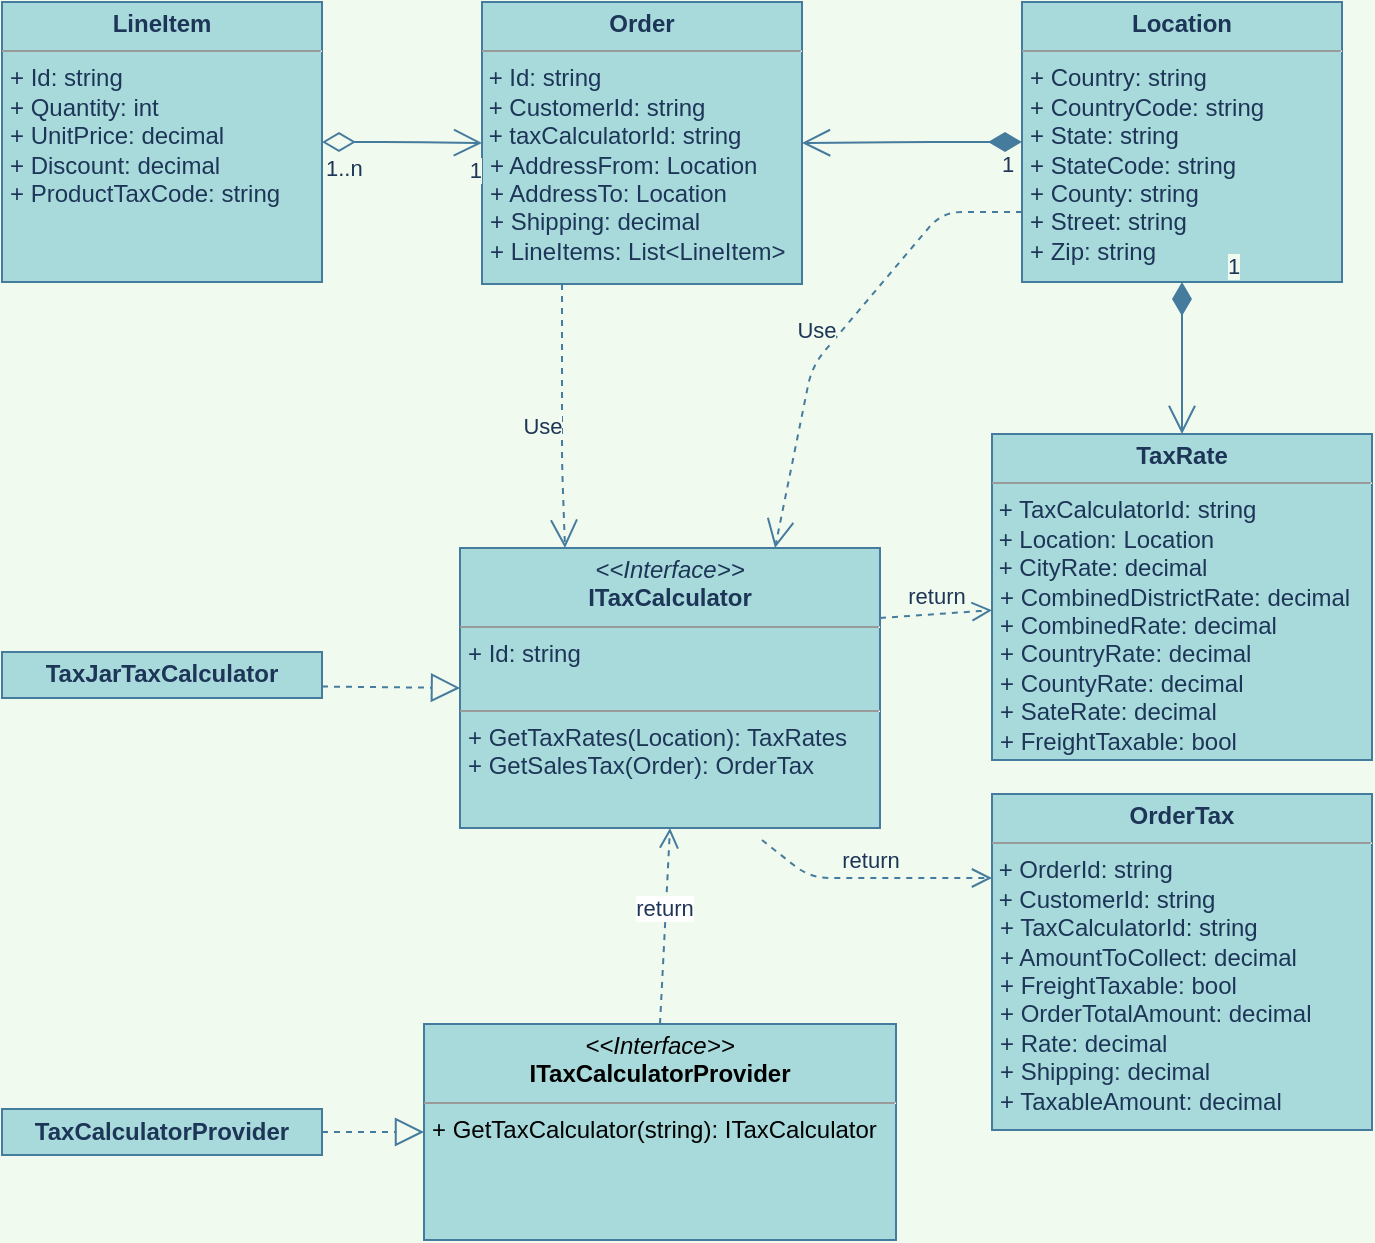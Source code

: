 <mxfile version="14.5.1" type="device"><diagram id="WDLRr81teSS093fT3xAi" name="Class Diagram"><mxGraphModel dx="1012" dy="626" grid="0" gridSize="10" guides="1" tooltips="1" connect="1" arrows="1" fold="1" page="1" pageScale="1" pageWidth="850" pageHeight="1100" background="#F1FAEE" math="0" shadow="0"><root><mxCell id="ZjamzzNxD5fD-peCeTGZ-0"/><mxCell id="ZjamzzNxD5fD-peCeTGZ-1" parent="ZjamzzNxD5fD-peCeTGZ-0"/><mxCell id="ZjamzzNxD5fD-peCeTGZ-3" value="&lt;p style=&quot;margin: 0px ; margin-top: 4px ; text-align: center&quot;&gt;&lt;b&gt;Order&lt;/b&gt;&lt;/p&gt;&lt;hr size=&quot;1&quot;&gt;&amp;nbsp;+ Id: string&lt;br&gt;&amp;nbsp;+ CustomerId: string&lt;br&gt;&amp;nbsp;+ taxCalculatorId: string&lt;br&gt;&lt;p style=&quot;margin: 0px ; margin-left: 4px&quot;&gt;+ AddressFrom: Location&lt;/p&gt;&lt;p style=&quot;margin: 0px ; margin-left: 4px&quot;&gt;+ AddressTo: Location&lt;/p&gt;&lt;p style=&quot;margin: 0px ; margin-left: 4px&quot;&gt;+ Shipping: decimal&lt;/p&gt;&lt;p style=&quot;margin: 0px ; margin-left: 4px&quot;&gt;+ LineItems: List&amp;lt;LineItem&amp;gt;&lt;/p&gt;&lt;p style=&quot;margin: 0px ; margin-left: 4px&quot;&gt;&lt;br&gt;&lt;/p&gt;&lt;p style=&quot;margin: 0px ; margin-left: 4px&quot;&gt;&lt;br&gt;&lt;/p&gt;" style="verticalAlign=top;align=left;overflow=fill;fontSize=12;fontFamily=Helvetica;html=1;fillColor=#A8DADC;strokeColor=#457B9D;fontColor=#1D3557;" parent="ZjamzzNxD5fD-peCeTGZ-1" vertex="1"><mxGeometry x="300" y="120" width="160" height="141" as="geometry"/></mxCell><mxCell id="ZjamzzNxD5fD-peCeTGZ-4" value="&lt;p style=&quot;margin: 0px ; margin-top: 4px ; text-align: center&quot;&gt;&lt;b&gt;Location&lt;/b&gt;&lt;/p&gt;&lt;hr size=&quot;1&quot;&gt;&lt;p style=&quot;margin: 0px ; margin-left: 4px&quot;&gt;+ Country: string&lt;/p&gt;&lt;p style=&quot;margin: 0px ; margin-left: 4px&quot;&gt;+ CountryCode: string&lt;/p&gt;&lt;p style=&quot;margin: 0px ; margin-left: 4px&quot;&gt;+ State: string&lt;/p&gt;&lt;p style=&quot;margin: 0px ; margin-left: 4px&quot;&gt;+ StateCode: string&lt;/p&gt;&lt;p style=&quot;margin: 0px ; margin-left: 4px&quot;&gt;+ County: string&lt;/p&gt;&lt;p style=&quot;margin: 0px ; margin-left: 4px&quot;&gt;+ Street: string&lt;/p&gt;&lt;p style=&quot;margin: 0px ; margin-left: 4px&quot;&gt;+ Zip: string&lt;/p&gt;&lt;p style=&quot;margin: 0px ; margin-left: 4px&quot;&gt;&lt;br&gt;&lt;/p&gt;&lt;p style=&quot;margin: 0px ; margin-left: 4px&quot;&gt;&lt;br&gt;&lt;/p&gt;" style="verticalAlign=top;align=left;overflow=fill;fontSize=12;fontFamily=Helvetica;html=1;fillColor=#A8DADC;strokeColor=#457B9D;fontColor=#1D3557;" parent="ZjamzzNxD5fD-peCeTGZ-1" vertex="1"><mxGeometry x="570" y="120" width="160" height="140" as="geometry"/></mxCell><mxCell id="ZjamzzNxD5fD-peCeTGZ-5" value="&lt;p style=&quot;margin: 0px ; margin-top: 4px ; text-align: center&quot;&gt;&lt;b&gt;LineItem&lt;/b&gt;&lt;/p&gt;&lt;hr size=&quot;1&quot;&gt;&lt;p style=&quot;margin: 0px ; margin-left: 4px&quot;&gt;+ Id: string&lt;/p&gt;&lt;p style=&quot;margin: 0px ; margin-left: 4px&quot;&gt;+ Quantity: int&lt;/p&gt;&lt;p style=&quot;margin: 0px ; margin-left: 4px&quot;&gt;+ UnitPrice: decimal&lt;/p&gt;&lt;p style=&quot;margin: 0px ; margin-left: 4px&quot;&gt;+ Discount: decimal&lt;/p&gt;&lt;p style=&quot;margin: 0px ; margin-left: 4px&quot;&gt;+ ProductTaxCode: string&lt;/p&gt;&lt;p style=&quot;margin: 0px ; margin-left: 4px&quot;&gt;&lt;br&gt;&lt;/p&gt;" style="verticalAlign=top;align=left;overflow=fill;fontSize=12;fontFamily=Helvetica;html=1;fillColor=#A8DADC;strokeColor=#457B9D;fontColor=#1D3557;" parent="ZjamzzNxD5fD-peCeTGZ-1" vertex="1"><mxGeometry x="60" y="120" width="160" height="140" as="geometry"/></mxCell><mxCell id="m1YpzLq5evjeD0gtQBUj-5" value="1" style="endArrow=open;html=1;endSize=12;startArrow=diamondThin;startSize=14;startFill=1;edgeStyle=orthogonalEdgeStyle;align=left;verticalAlign=bottom;exitX=0;exitY=0.5;exitDx=0;exitDy=0;entryX=1;entryY=0.5;entryDx=0;entryDy=0;strokeColor=#457B9D;fontColor=#1D3557;labelBackgroundColor=#F1FAEE;" parent="ZjamzzNxD5fD-peCeTGZ-1" source="ZjamzzNxD5fD-peCeTGZ-4" target="ZjamzzNxD5fD-peCeTGZ-3" edge="1"><mxGeometry x="-0.778" y="20" relative="1" as="geometry"><mxPoint x="270" y="310" as="sourcePoint"/><mxPoint x="490" y="210" as="targetPoint"/><mxPoint as="offset"/></mxGeometry></mxCell><mxCell id="m1YpzLq5evjeD0gtQBUj-12" value="" style="endArrow=open;html=1;endSize=12;startArrow=diamondThin;startSize=14;startFill=0;edgeStyle=orthogonalEdgeStyle;strokeColor=#457B9D;fontColor=#1D3557;labelBackgroundColor=#F1FAEE;" parent="ZjamzzNxD5fD-peCeTGZ-1" source="ZjamzzNxD5fD-peCeTGZ-5" target="ZjamzzNxD5fD-peCeTGZ-3" edge="1"><mxGeometry relative="1" as="geometry"><mxPoint x="270" y="310" as="sourcePoint"/><mxPoint x="430" y="310" as="targetPoint"/></mxGeometry></mxCell><mxCell id="m1YpzLq5evjeD0gtQBUj-13" value="1..n" style="edgeLabel;resizable=0;html=1;align=left;verticalAlign=top;fontColor=#1D3557;labelBackgroundColor=#F1FAEE;" parent="m1YpzLq5evjeD0gtQBUj-12" connectable="0" vertex="1"><mxGeometry x="-1" relative="1" as="geometry"/></mxCell><mxCell id="m1YpzLq5evjeD0gtQBUj-14" value="1" style="edgeLabel;resizable=0;html=1;align=right;verticalAlign=top;fontColor=#1D3557;labelBackgroundColor=#F1FAEE;" parent="m1YpzLq5evjeD0gtQBUj-12" connectable="0" vertex="1"><mxGeometry x="1" relative="1" as="geometry"/></mxCell><mxCell id="m1YpzLq5evjeD0gtQBUj-16" value="&lt;p style=&quot;margin: 0px ; margin-top: 4px ; text-align: center&quot;&gt;&lt;b&gt;OrderTax&lt;/b&gt;&lt;/p&gt;&lt;hr size=&quot;1&quot;&gt;&amp;nbsp;+ OrderId: string&lt;br&gt;&amp;nbsp;+ CustomerId: string&lt;br&gt;&lt;p style=&quot;margin: 0px ; margin-left: 4px&quot;&gt;+ TaxCalculatorId: string&lt;/p&gt;&lt;p style=&quot;margin: 0px ; margin-left: 4px&quot;&gt;+ AmountToCollect: decimal&lt;/p&gt;&lt;p style=&quot;margin: 0px ; margin-left: 4px&quot;&gt;+ FreightTaxable: bool&lt;/p&gt;&lt;p style=&quot;margin: 0px ; margin-left: 4px&quot;&gt;+ OrderTotalAmount: decimal&lt;/p&gt;&lt;p style=&quot;margin: 0px ; margin-left: 4px&quot;&gt;+ Rate: decimal&lt;/p&gt;&lt;p style=&quot;margin: 0px ; margin-left: 4px&quot;&gt;+ Shipping: decimal&lt;/p&gt;&lt;p style=&quot;margin: 0px ; margin-left: 4px&quot;&gt;+ TaxableAmount: decimal&lt;/p&gt;&lt;p style=&quot;margin: 0px ; margin-left: 4px&quot;&gt;&lt;br&gt;&lt;/p&gt;" style="verticalAlign=top;align=left;overflow=fill;fontSize=12;fontFamily=Helvetica;html=1;fillColor=#A8DADC;strokeColor=#457B9D;fontColor=#1D3557;" parent="ZjamzzNxD5fD-peCeTGZ-1" vertex="1"><mxGeometry x="555" y="516" width="190" height="168" as="geometry"/></mxCell><mxCell id="m1YpzLq5evjeD0gtQBUj-17" value="&lt;p style=&quot;margin: 0px ; margin-top: 4px ; text-align: center&quot;&gt;&lt;b&gt;TaxRate&lt;/b&gt;&lt;/p&gt;&lt;hr size=&quot;1&quot;&gt;&amp;nbsp;+ TaxCalculatorId: string&lt;br&gt;&amp;nbsp;+ Location: Location&lt;br&gt;&amp;nbsp;+ CityRate: decimal&lt;br&gt;&lt;p style=&quot;margin: 0px ; margin-left: 4px&quot;&gt;+ CombinedDistrictRate: decimal&lt;/p&gt;&lt;p style=&quot;margin: 0px ; margin-left: 4px&quot;&gt;+ CombinedRate: decimal&lt;/p&gt;&lt;p style=&quot;margin: 0px ; margin-left: 4px&quot;&gt;+ CountryRate: decimal&lt;/p&gt;&lt;p style=&quot;margin: 0px ; margin-left: 4px&quot;&gt;+ CountyRate: decimal&lt;/p&gt;&lt;p style=&quot;margin: 0px ; margin-left: 4px&quot;&gt;+ SateRate: decimal&lt;/p&gt;&lt;p style=&quot;margin: 0px ; margin-left: 4px&quot;&gt;&lt;span&gt;+ FreightTaxable: bool&lt;/span&gt;&lt;br&gt;&lt;/p&gt;&lt;p style=&quot;margin: 0px ; margin-left: 4px&quot;&gt;&lt;br&gt;&lt;/p&gt;" style="verticalAlign=top;align=left;overflow=fill;fontSize=12;fontFamily=Helvetica;html=1;fillColor=#A8DADC;strokeColor=#457B9D;fontColor=#1D3557;" parent="ZjamzzNxD5fD-peCeTGZ-1" vertex="1"><mxGeometry x="555" y="336" width="190" height="163" as="geometry"/></mxCell><mxCell id="m1YpzLq5evjeD0gtQBUj-18" value="1" style="endArrow=open;html=1;endSize=12;startArrow=diamondThin;startSize=14;startFill=1;edgeStyle=orthogonalEdgeStyle;align=left;verticalAlign=bottom;exitX=0.5;exitY=1;exitDx=0;exitDy=0;strokeColor=#457B9D;fontColor=#1D3557;labelBackgroundColor=#F1FAEE;" parent="ZjamzzNxD5fD-peCeTGZ-1" source="ZjamzzNxD5fD-peCeTGZ-4" target="m1YpzLq5evjeD0gtQBUj-17" edge="1"><mxGeometry x="-0.825" y="11" relative="1" as="geometry"><mxPoint x="340" y="400" as="sourcePoint"/><mxPoint x="500" y="400" as="targetPoint"/><mxPoint x="10" y="-6" as="offset"/></mxGeometry></mxCell><mxCell id="m1YpzLq5evjeD0gtQBUj-19" value="return" style="html=1;verticalAlign=bottom;endArrow=open;dashed=1;endSize=8;exitX=1;exitY=0.25;exitDx=0;exitDy=0;strokeColor=#457B9D;fontColor=#1D3557;labelBackgroundColor=#F1FAEE;" parent="ZjamzzNxD5fD-peCeTGZ-1" source="TZqx3wwMjHGy-PinNNoS-1" target="m1YpzLq5evjeD0gtQBUj-17" edge="1"><mxGeometry relative="1" as="geometry"><mxPoint x="460" y="400" as="sourcePoint"/><mxPoint x="380" y="400" as="targetPoint"/></mxGeometry></mxCell><mxCell id="m1YpzLq5evjeD0gtQBUj-20" value="Use" style="endArrow=open;endSize=12;dashed=1;html=1;exitX=0.25;exitY=1;exitDx=0;exitDy=0;entryX=0.25;entryY=0;entryDx=0;entryDy=0;strokeColor=#457B9D;fontColor=#1D3557;labelBackgroundColor=#F1FAEE;" parent="ZjamzzNxD5fD-peCeTGZ-1" source="ZjamzzNxD5fD-peCeTGZ-3" target="TZqx3wwMjHGy-PinNNoS-1" edge="1"><mxGeometry x="0.073" y="-10" width="160" relative="1" as="geometry"><mxPoint x="340" y="400" as="sourcePoint"/><mxPoint x="500" y="400" as="targetPoint"/><Array as="points"><mxPoint x="340" y="310"/><mxPoint x="340" y="351"/></Array><mxPoint as="offset"/></mxGeometry></mxCell><mxCell id="m1YpzLq5evjeD0gtQBUj-21" value="return" style="html=1;verticalAlign=bottom;endArrow=open;dashed=1;endSize=8;entryX=0;entryY=0.25;entryDx=0;entryDy=0;strokeColor=#457B9D;fontColor=#1D3557;labelBackgroundColor=#F1FAEE;" parent="ZjamzzNxD5fD-peCeTGZ-1" target="m1YpzLq5evjeD0gtQBUj-16" edge="1"><mxGeometry relative="1" as="geometry"><mxPoint x="440" y="539" as="sourcePoint"/><mxPoint x="290" y="520" as="targetPoint"/><Array as="points"><mxPoint x="464" y="558"/></Array></mxGeometry></mxCell><mxCell id="buINpNcoM-F9CBIuNldj-1" value="Use" style="endArrow=open;endSize=12;dashed=1;html=1;exitX=0;exitY=0.75;exitDx=0;exitDy=0;strokeColor=#457B9D;fontColor=#1D3557;labelBackgroundColor=#F1FAEE;entryX=0.75;entryY=0;entryDx=0;entryDy=0;" parent="ZjamzzNxD5fD-peCeTGZ-1" source="ZjamzzNxD5fD-peCeTGZ-4" target="TZqx3wwMjHGy-PinNNoS-1" edge="1"><mxGeometry x="0.073" y="-10" width="160" relative="1" as="geometry"><mxPoint x="390" y="270" as="sourcePoint"/><mxPoint x="275" y="390" as="targetPoint"/><Array as="points"><mxPoint x="530" y="225"/><mxPoint x="465" y="302"/></Array><mxPoint as="offset"/></mxGeometry></mxCell><mxCell id="TZqx3wwMjHGy-PinNNoS-1" value="&lt;p style=&quot;margin: 0px ; margin-top: 4px ; text-align: center&quot;&gt;&lt;i&gt;&amp;lt;&amp;lt;Interface&amp;gt;&amp;gt;&lt;/i&gt;&lt;br&gt;&lt;b&gt;ITaxCalculator&lt;/b&gt;&lt;/p&gt;&lt;hr size=&quot;1&quot;&gt;&lt;p style=&quot;margin: 0px ; margin-left: 4px&quot;&gt;+ Id: string&lt;br&gt;&lt;br&gt;&lt;/p&gt;&lt;hr size=&quot;1&quot;&gt;&lt;p style=&quot;margin: 0px ; margin-left: 4px&quot;&gt;+ GetTaxRates(Location): TaxRates&lt;br&gt;+ GetSalesTax(Order): OrderTax&lt;/p&gt;" style="verticalAlign=top;align=left;overflow=fill;fontSize=12;fontFamily=Helvetica;html=1;fillColor=#A8DADC;strokeColor=#457B9D;fontColor=#1D3557;" vertex="1" parent="ZjamzzNxD5fD-peCeTGZ-1"><mxGeometry x="289" y="393" width="210" height="140" as="geometry"/></mxCell><mxCell id="TZqx3wwMjHGy-PinNNoS-2" value="&lt;p style=&quot;margin: 0px ; margin-top: 4px ; text-align: center&quot;&gt;&lt;i&gt;&amp;lt;&amp;lt;Interface&amp;gt;&amp;gt;&lt;/i&gt;&lt;br&gt;&lt;b&gt;ITaxCalculatorProvider&lt;/b&gt;&lt;/p&gt;&lt;hr size=&quot;1&quot;&gt;&lt;p style=&quot;margin: 0px ; margin-left: 4px&quot;&gt;&lt;span&gt;+ GetTaxCalculator(string): ITaxCalculator&lt;/span&gt;&lt;br&gt;&lt;/p&gt;&lt;p style=&quot;margin: 0px ; margin-left: 4px&quot;&gt;&lt;br&gt;&lt;/p&gt;" style="verticalAlign=top;align=left;overflow=fill;fontSize=12;fontFamily=Helvetica;html=1;rounded=0;sketch=0;strokeColor=#457B9D;fillColor=#A8DADC;" vertex="1" parent="ZjamzzNxD5fD-peCeTGZ-1"><mxGeometry x="271" y="631" width="236" height="108" as="geometry"/></mxCell><mxCell id="TZqx3wwMjHGy-PinNNoS-5" value="return" style="html=1;verticalAlign=bottom;endArrow=open;dashed=1;endSize=8;strokeColor=#457B9D;fillColor=#A8DADC;fontColor=#1D3557;exitX=0.5;exitY=0;exitDx=0;exitDy=0;entryX=0.5;entryY=1;entryDx=0;entryDy=0;" edge="1" parent="ZjamzzNxD5fD-peCeTGZ-1" source="TZqx3wwMjHGy-PinNNoS-2" target="TZqx3wwMjHGy-PinNNoS-1"><mxGeometry relative="1" as="geometry"><mxPoint x="426" y="444" as="sourcePoint"/><mxPoint x="346" y="444" as="targetPoint"/></mxGeometry></mxCell><mxCell id="TZqx3wwMjHGy-PinNNoS-10" value="&lt;p style=&quot;margin: 0px ; margin-top: 4px ; text-align: center&quot;&gt;&lt;b&gt;TaxJarTaxCalculator&lt;/b&gt;&lt;/p&gt;" style="verticalAlign=top;align=left;overflow=fill;fontSize=12;fontFamily=Helvetica;html=1;fillColor=#A8DADC;strokeColor=#457B9D;fontColor=#1D3557;" vertex="1" parent="ZjamzzNxD5fD-peCeTGZ-1"><mxGeometry x="60" y="445" width="160" height="23" as="geometry"/></mxCell><mxCell id="TZqx3wwMjHGy-PinNNoS-12" value="" style="endArrow=block;dashed=1;endFill=0;endSize=12;html=1;strokeColor=#457B9D;fillColor=#A8DADC;fontColor=#1D3557;exitX=1;exitY=0.75;exitDx=0;exitDy=0;entryX=0;entryY=0.5;entryDx=0;entryDy=0;" edge="1" parent="ZjamzzNxD5fD-peCeTGZ-1" source="TZqx3wwMjHGy-PinNNoS-10" target="TZqx3wwMjHGy-PinNNoS-1"><mxGeometry width="160" relative="1" as="geometry"><mxPoint x="307" y="384" as="sourcePoint"/><mxPoint x="467" y="384" as="targetPoint"/></mxGeometry></mxCell><mxCell id="TZqx3wwMjHGy-PinNNoS-13" value="&lt;p style=&quot;margin: 0px ; margin-top: 4px ; text-align: center&quot;&gt;&lt;b&gt;TaxCalculatorProvider&lt;/b&gt;&lt;/p&gt;" style="verticalAlign=top;align=left;overflow=fill;fontSize=12;fontFamily=Helvetica;html=1;fillColor=#A8DADC;strokeColor=#457B9D;fontColor=#1D3557;" vertex="1" parent="ZjamzzNxD5fD-peCeTGZ-1"><mxGeometry x="60" y="673.5" width="160" height="23" as="geometry"/></mxCell><mxCell id="TZqx3wwMjHGy-PinNNoS-14" value="" style="endArrow=block;dashed=1;endFill=0;endSize=12;html=1;strokeColor=#457B9D;fillColor=#A8DADC;fontColor=#1D3557;exitX=1;exitY=0.5;exitDx=0;exitDy=0;entryX=0;entryY=0.5;entryDx=0;entryDy=0;" edge="1" parent="ZjamzzNxD5fD-peCeTGZ-1" source="TZqx3wwMjHGy-PinNNoS-13" target="TZqx3wwMjHGy-PinNNoS-2"><mxGeometry width="160" relative="1" as="geometry"><mxPoint x="307" y="584" as="sourcePoint"/><mxPoint x="467" y="584" as="targetPoint"/></mxGeometry></mxCell></root></mxGraphModel></diagram></mxfile>